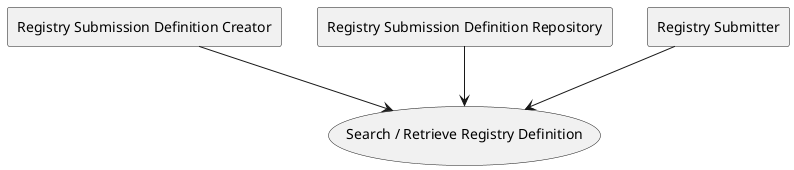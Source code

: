 /'
    This content is automatically generated from CREDS.xml by actorsandtransactions.xslt
'/
@startuml

agent "Registry Submission Definition Creator" as RSDC

agent "Registry Submission Definition Repository" as RSDR

agent "Registry Submitter" as RS
usecase (Search / Retrieve Registry Definition) as (SRRD)
RSDC --> (SRRD)
RSDR --> (SRRD)
RS --> (SRRD)
@enduml
